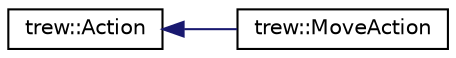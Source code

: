 digraph "Graphical Class Hierarchy"
{
 // LATEX_PDF_SIZE
  edge [fontname="Helvetica",fontsize="10",labelfontname="Helvetica",labelfontsize="10"];
  node [fontname="Helvetica",fontsize="10",shape=record];
  rankdir="LR";
  Node0 [label="trew::Action",height=0.2,width=0.4,color="black", fillcolor="white", style="filled",URL="$classtrew_1_1_action.html",tooltip=" "];
  Node0 -> Node1 [dir="back",color="midnightblue",fontsize="10",style="solid",fontname="Helvetica"];
  Node1 [label="trew::MoveAction",height=0.2,width=0.4,color="black", fillcolor="white", style="filled",URL="$classtrew_1_1_move_action.html",tooltip=" "];
}
